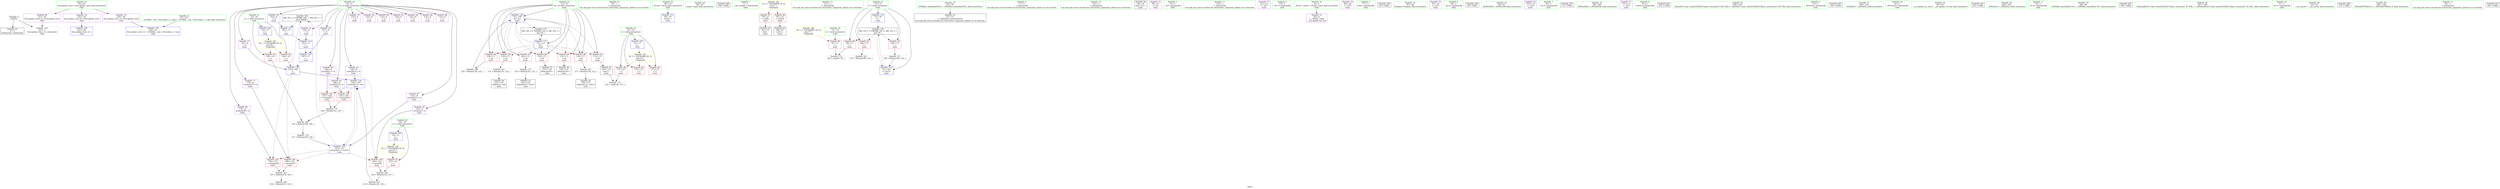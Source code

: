 digraph "SVFG" {
	label="SVFG";

	Node0x5582c7c76f10 [shape=record,color=grey,label="{NodeID: 0\nNullPtr}"];
	Node0x5582c7c76f10 -> Node0x5582c7c79160[style=solid];
	Node0x5582c7c76f10 -> Node0x5582c7c7a2f0[style=solid];
	Node0x5582c7c88830 [shape=record,color=black,label="{NodeID: 180\nMR_18V_2 = PHI(MR_18V_7, MR_18V_1, )\npts\{150000 \}\n}"];
	Node0x5582c7c88830 -> Node0x5582c7c7a590[style=dashed];
	Node0x5582c7c79770 [shape=record,color=red,label="{NodeID: 97\n142\<--75\n\<--i6\nmain\n}"];
	Node0x5582c7c79770 -> Node0x5582c7c823d0[style=solid];
	Node0x5582c7c77710 [shape=record,color=green,label="{NodeID: 14\n78\<--1\n\<--dummyObj\nCan only get source location for instruction, argument, global var or function.}"];
	Node0x5582c7c7a3f0 [shape=record,color=blue,label="{NodeID: 111\n69\<--78\nretval\<--\nmain\n}"];
	Node0x5582c7c78420 [shape=record,color=green,label="{NodeID: 28\n66\<--67\nmain\<--main_field_insensitive\n}"];
	Node0x5582c7c91ef0 [shape=record,color=black,label="{NodeID: 208\n186 = PHI()\n}"];
	Node0x5582c7c79160 [shape=record,color=black,label="{NodeID: 42\n2\<--3\ndummyVal\<--dummyVal\n}"];
	Node0x5582c7c7ad40 [shape=record,color=purple,label="{NodeID: 56\n107\<--8\n\<--d\nmain\n}"];
	Node0x5582c7c7ad40 -> Node0x5582c7c7ef00[style=solid];
	Node0x5582c7c7b8a0 [shape=record,color=purple,label="{NodeID: 70\n178\<--8\n\<--d\nmain\n}"];
	Node0x5582c7c81ad0 [shape=record,color=grey,label="{NodeID: 167\n181 = Binary(176, 180, )\n}"];
	Node0x5582c7c81ad0 -> Node0x5582c7c81dd0[style=solid];
	Node0x5582c7c7c490 [shape=record,color=red,label="{NodeID: 84\n117\<--21\n\<--l\nmain\n}"];
	Node0x5582c7c7c490 -> Node0x5582c7c826d0[style=solid];
	Node0x5582c7c651a0 [shape=record,color=green,label="{NodeID: 1\n7\<--1\n__dso_handle\<--dummyObj\nGlob }"];
	Node0x5582c7c88d30 [shape=record,color=yellow,style=double,label="{NodeID: 181\n2V_1 = ENCHI(MR_2V_0)\npts\{1 \}\nFun[main]}"];
	Node0x5582c7c88d30 -> Node0x5582c7c7c700[style=dashed];
	Node0x5582c7c88d30 -> Node0x5582c7c7c7d0[style=dashed];
	Node0x5582c7c79840 [shape=record,color=red,label="{NodeID: 98\n152\<--75\n\<--i6\nmain\n}"];
	Node0x5582c7c79840 -> Node0x5582c7c7aa00[style=solid];
	Node0x5582c7c777e0 [shape=record,color=green,label="{NodeID: 15\n113\<--1\n\<--dummyObj\nCan only get source location for instruction, argument, global var or function.}"];
	Node0x5582c7c7a4c0 [shape=record,color=blue,label="{NodeID: 112\n73\<--78\ni\<--\nmain\n}"];
	Node0x5582c7c7a4c0 -> Node0x5582c7c87e30[style=dashed];
	Node0x5582c7c78520 [shape=record,color=green,label="{NodeID: 29\n69\<--70\nretval\<--retval_field_insensitive\nmain\n}"];
	Node0x5582c7c78520 -> Node0x5582c7c7a3f0[style=solid];
	Node0x5582c7c79260 [shape=record,color=black,label="{NodeID: 43\n52\<--53\n\<--_ZNSt8ios_base4InitD1Ev\nCan only get source location for instruction, argument, global var or function.}"];
	Node0x5582c7c7ae10 [shape=record,color=purple,label="{NodeID: 57\n110\<--8\n\<--d\nmain\n}"];
	Node0x5582c7c7ae10 -> Node0x5582c7c7efd0[style=solid];
	Node0x5582c7c7b970 [shape=record,color=purple,label="{NodeID: 71\n179\<--8\narrayidx27\<--d\nmain\n}"];
	Node0x5582c7c7b970 -> Node0x5582c7c79d20[style=solid];
	Node0x5582c7c81c50 [shape=record,color=grey,label="{NodeID: 168\n159 = Binary(158, 122, )\n}"];
	Node0x5582c7c81c50 -> Node0x5582c7c7f310[style=solid];
	Node0x5582c7c7c560 [shape=record,color=red,label="{NodeID: 85\n173\<--21\n\<--l\nmain\n}"];
	Node0x5582c7c64bd0 [shape=record,color=green,label="{NodeID: 2\n17\<--1\n\<--dummyObj\nCan only get source location for instruction, argument, global var or function.}"];
	Node0x5582c7c89850 [shape=record,color=yellow,style=double,label="{NodeID: 182\n4V_1 = ENCHI(MR_4V_0)\npts\{18 \}\nFun[main]}"];
	Node0x5582c7c89850 -> Node0x5582c7c7c220[style=dashed];
	Node0x5582c7c79910 [shape=record,color=red,label="{NodeID: 99\n158\<--75\n\<--i6\nmain\n}"];
	Node0x5582c7c79910 -> Node0x5582c7c81c50[style=solid];
	Node0x5582c7c778b0 [shape=record,color=green,label="{NodeID: 16\n122\<--1\n\<--dummyObj\nCan only get source location for instruction, argument, global var or function.}"];
	Node0x5582c7c7a590 [shape=record,color=blue,label="{NodeID: 113\n103\<--17\n\<--\nmain\n}"];
	Node0x5582c7c7a590 -> Node0x5582c7c7ee70[style=dashed];
	Node0x5582c7c785f0 [shape=record,color=green,label="{NodeID: 30\n71\<--72\nt\<--t_field_insensitive\nmain\n}"];
	Node0x5582c7c785f0 -> Node0x5582c7c7c8a0[style=solid];
	Node0x5582c7c79360 [shape=record,color=black,label="{NodeID: 44\n68\<--78\nmain_ret\<--\nmain\n}"];
	Node0x5582c7c7aee0 [shape=record,color=purple,label="{NodeID: 58\n124\<--8\n\<--d\nmain\n}"];
	Node0x5582c7c7ba40 [shape=record,color=purple,label="{NodeID: 72\n80\<--23\n\<--.str\nmain\n}"];
	Node0x5582c7c81dd0 [shape=record,color=grey,label="{NodeID: 169\n182 = Binary(181, 130, )\n}"];
	Node0x5582c7c7c630 [shape=record,color=red,label="{NodeID: 86\n177\<--21\n\<--l\nmain\n}"];
	Node0x5582c7c64c60 [shape=record,color=green,label="{NodeID: 3\n23\<--1\n.str\<--dummyObj\nGlob }"];
	Node0x5582c7c89930 [shape=record,color=yellow,style=double,label="{NodeID: 183\n6V_1 = ENCHI(MR_6V_0)\npts\{20 \}\nFun[main]}"];
	Node0x5582c7c89930 -> Node0x5582c7c7c2f0[style=dashed];
	Node0x5582c7c89930 -> Node0x5582c7c7c3c0[style=dashed];
	Node0x5582c7c799e0 [shape=record,color=red,label="{NodeID: 100\n126\<--125\n\<--arrayidx\nmain\n}"];
	Node0x5582c7c799e0 -> Node0x5582c7c81650[style=solid];
	Node0x5582c7c77980 [shape=record,color=green,label="{NodeID: 17\n130\<--1\n\<--dummyObj\nCan only get source location for instruction, argument, global var or function.}"];
	Node0x5582c7c7ee70 [shape=record,color=blue,label="{NodeID: 114\n105\<--17\n\<--\nmain\n}"];
	Node0x5582c7c7ee70 -> Node0x5582c7c7ef00[style=dashed];
	Node0x5582c7c786c0 [shape=record,color=green,label="{NodeID: 31\n73\<--74\ni\<--i_field_insensitive\nmain\n}"];
	Node0x5582c7c786c0 -> Node0x5582c7c7c970[style=solid];
	Node0x5582c7c786c0 -> Node0x5582c7c7ca40[style=solid];
	Node0x5582c7c786c0 -> Node0x5582c7c7cb10[style=solid];
	Node0x5582c7c786c0 -> Node0x5582c7c7a4c0[style=solid];
	Node0x5582c7c786c0 -> Node0x5582c7c7f3e0[style=solid];
	Node0x5582c7c79430 [shape=record,color=black,label="{NodeID: 45\n82\<--79\ncall\<--\nmain\n}"];
	Node0x5582c7c7afb0 [shape=record,color=purple,label="{NodeID: 59\n125\<--8\narrayidx\<--d\nmain\n}"];
	Node0x5582c7c7afb0 -> Node0x5582c7c799e0[style=solid];
	Node0x5582c7c7bb10 [shape=record,color=purple,label="{NodeID: 73\n81\<--25\n\<--.str.1\nmain\n}"];
	Node0x5582c7c81f50 [shape=record,color=grey,label="{NodeID: 170\n151 = Binary(150, 130, )\n}"];
	Node0x5582c7c81f50 -> Node0x5582c7c7f240[style=solid];
	Node0x5582c7c7c700 [shape=record,color=red,label="{NodeID: 87\n79\<--27\n\<--stdin\nmain\n}"];
	Node0x5582c7c7c700 -> Node0x5582c7c79430[style=solid];
	Node0x5582c7c76930 [shape=record,color=green,label="{NodeID: 4\n25\<--1\n.str.1\<--dummyObj\nGlob }"];
	Node0x5582c7c89a10 [shape=record,color=yellow,style=double,label="{NodeID: 184\n8V_1 = ENCHI(MR_8V_0)\npts\{22 \}\nFun[main]}"];
	Node0x5582c7c89a10 -> Node0x5582c7c7c490[style=dashed];
	Node0x5582c7c89a10 -> Node0x5582c7c7c560[style=dashed];
	Node0x5582c7c89a10 -> Node0x5582c7c7c630[style=dashed];
	Node0x5582c7c79ab0 [shape=record,color=red,label="{NodeID: 101\n141\<--140\n\<--arrayidx14\nmain\n}"];
	Node0x5582c7c79ab0 -> Node0x5582c7c82250[style=solid];
	Node0x5582c7c77a50 [shape=record,color=green,label="{NodeID: 18\n4\<--6\n_ZStL8__ioinit\<--_ZStL8__ioinit_field_insensitive\nGlob }"];
	Node0x5582c7c77a50 -> Node0x5582c7c7aad0[style=solid];
	Node0x5582c7c7ef00 [shape=record,color=blue,label="{NodeID: 115\n107\<--17\n\<--\nmain\n}"];
	Node0x5582c7c7ef00 -> Node0x5582c7c7efd0[style=dashed];
	Node0x5582c7c78790 [shape=record,color=green,label="{NodeID: 32\n75\<--76\ni6\<--i6_field_insensitive\nmain\n}"];
	Node0x5582c7c78790 -> Node0x5582c7c7cbe0[style=solid];
	Node0x5582c7c78790 -> Node0x5582c7c7ccb0[style=solid];
	Node0x5582c7c78790 -> Node0x5582c7c7cd80[style=solid];
	Node0x5582c7c78790 -> Node0x5582c7c796a0[style=solid];
	Node0x5582c7c78790 -> Node0x5582c7c79770[style=solid];
	Node0x5582c7c78790 -> Node0x5582c7c79840[style=solid];
	Node0x5582c7c78790 -> Node0x5582c7c79910[style=solid];
	Node0x5582c7c78790 -> Node0x5582c7c7f0a0[style=solid];
	Node0x5582c7c78790 -> Node0x5582c7c7f310[style=solid];
	Node0x5582c7c79500 [shape=record,color=black,label="{NodeID: 46\n88\<--85\ncall1\<--\nmain\n}"];
	Node0x5582c7c7b080 [shape=record,color=purple,label="{NodeID: 60\n133\<--8\n\<--d\nmain\n}"];
	Node0x5582c7c7bbe0 [shape=record,color=purple,label="{NodeID: 74\n86\<--28\n\<--.str.2\nmain\n}"];
	Node0x5582c7c820d0 [shape=record,color=grey,label="{NodeID: 171\n193 = Binary(192, 122, )\n}"];
	Node0x5582c7c820d0 -> Node0x5582c7c7f3e0[style=solid];
	Node0x5582c7c7c7d0 [shape=record,color=red,label="{NodeID: 88\n85\<--32\n\<--stdout\nmain\n}"];
	Node0x5582c7c7c7d0 -> Node0x5582c7c79500[style=solid];
	Node0x5582c7c769c0 [shape=record,color=green,label="{NodeID: 5\n27\<--1\nstdin\<--dummyObj\nGlob }"];
	Node0x5582c7c79b80 [shape=record,color=red,label="{NodeID: 102\n147\<--146\n\<--arrayidx17\nmain\n}"];
	Node0x5582c7c79b80 -> Node0x5582c7c82250[style=solid];
	Node0x5582c7c77b20 [shape=record,color=green,label="{NodeID: 19\n8\<--15\nd\<--d_field_insensitive\nGlob }"];
	Node0x5582c7c77b20 -> Node0x5582c7c7aba0[style=solid];
	Node0x5582c7c77b20 -> Node0x5582c7c7ac70[style=solid];
	Node0x5582c7c77b20 -> Node0x5582c7c7ad40[style=solid];
	Node0x5582c7c77b20 -> Node0x5582c7c7ae10[style=solid];
	Node0x5582c7c77b20 -> Node0x5582c7c7aee0[style=solid];
	Node0x5582c7c77b20 -> Node0x5582c7c7afb0[style=solid];
	Node0x5582c7c77b20 -> Node0x5582c7c7b080[style=solid];
	Node0x5582c7c77b20 -> Node0x5582c7c7b150[style=solid];
	Node0x5582c7c77b20 -> Node0x5582c7c7b220[style=solid];
	Node0x5582c7c77b20 -> Node0x5582c7c7b2f0[style=solid];
	Node0x5582c7c77b20 -> Node0x5582c7c7b3c0[style=solid];
	Node0x5582c7c77b20 -> Node0x5582c7c7b490[style=solid];
	Node0x5582c7c77b20 -> Node0x5582c7c7b560[style=solid];
	Node0x5582c7c77b20 -> Node0x5582c7c7b630[style=solid];
	Node0x5582c7c77b20 -> Node0x5582c7c7b700[style=solid];
	Node0x5582c7c77b20 -> Node0x5582c7c7b7d0[style=solid];
	Node0x5582c7c77b20 -> Node0x5582c7c7b8a0[style=solid];
	Node0x5582c7c77b20 -> Node0x5582c7c7b970[style=solid];
	Node0x5582c7a45b40 [shape=record,color=black,label="{NodeID: 199\n89 = PHI()\n}"];
	Node0x5582c7c7efd0 [shape=record,color=blue,label="{NodeID: 116\n110\<--109\n\<--\nmain\n}"];
	Node0x5582c7c7efd0 -> Node0x5582c7c799e0[style=dashed];
	Node0x5582c7c7efd0 -> Node0x5582c7c79c50[style=dashed];
	Node0x5582c7c7efd0 -> Node0x5582c7c79d20[style=dashed];
	Node0x5582c7c7efd0 -> Node0x5582c7c7f170[style=dashed];
	Node0x5582c7c7efd0 -> Node0x5582c7c88830[style=dashed];
	Node0x5582c7c78860 [shape=record,color=green,label="{NodeID: 33\n83\<--84\nfreopen\<--freopen_field_insensitive\n}"];
	Node0x5582c7c795d0 [shape=record,color=black,label="{NodeID: 47\n116\<--115\nconv\<--\nmain\n}"];
	Node0x5582c7c795d0 -> Node0x5582c7c826d0[style=solid];
	Node0x5582c7c7b150 [shape=record,color=purple,label="{NodeID: 61\n134\<--8\narrayidx11\<--d\nmain\n}"];
	Node0x5582c7c7b150 -> Node0x5582c7c7f170[style=solid];
	Node0x5582c7c7bcb0 [shape=record,color=purple,label="{NodeID: 75\n87\<--30\n\<--.str.3\nmain\n}"];
	Node0x5582c7c82250 [shape=record,color=grey,label="{NodeID: 172\n148 = Binary(141, 147, )\n}"];
	Node0x5582c7c82250 -> Node0x5582c7c81950[style=solid];
	Node0x5582c7c7c8a0 [shape=record,color=red,label="{NodeID: 89\n95\<--71\n\<--t\nmain\n}"];
	Node0x5582c7c7c8a0 -> Node0x5582c7c82550[style=solid];
	Node0x5582c7c76a50 [shape=record,color=green,label="{NodeID: 6\n28\<--1\n.str.2\<--dummyObj\nGlob }"];
	Node0x5582c7c89bd0 [shape=record,color=yellow,style=double,label="{NodeID: 186\n12V_1 = ENCHI(MR_12V_0)\npts\{72 \}\nFun[main]}"];
	Node0x5582c7c89bd0 -> Node0x5582c7c7c8a0[style=dashed];
	Node0x5582c7c79c50 [shape=record,color=red,label="{NodeID: 103\n176\<--175\n\<--arrayidx26\nmain\n}"];
	Node0x5582c7c79c50 -> Node0x5582c7c81ad0[style=solid];
	Node0x5582c7c77c20 [shape=record,color=green,label="{NodeID: 20\n16\<--18\nc\<--c_field_insensitive\nGlob }"];
	Node0x5582c7c77c20 -> Node0x5582c7c7c220[style=solid];
	Node0x5582c7c77c20 -> Node0x5582c7c79df0[style=solid];
	Node0x5582c7c90ca0 [shape=record,color=black,label="{NodeID: 200\n98 = PHI()\n}"];
	Node0x5582c7c7f0a0 [shape=record,color=blue,label="{NodeID: 117\n75\<--113\ni6\<--\nmain\n}"];
	Node0x5582c7c7f0a0 -> Node0x5582c7c7cbe0[style=dashed];
	Node0x5582c7c7f0a0 -> Node0x5582c7c7ccb0[style=dashed];
	Node0x5582c7c7f0a0 -> Node0x5582c7c7cd80[style=dashed];
	Node0x5582c7c7f0a0 -> Node0x5582c7c796a0[style=dashed];
	Node0x5582c7c7f0a0 -> Node0x5582c7c79770[style=dashed];
	Node0x5582c7c7f0a0 -> Node0x5582c7c79840[style=dashed];
	Node0x5582c7c7f0a0 -> Node0x5582c7c79910[style=dashed];
	Node0x5582c7c7f0a0 -> Node0x5582c7c7f310[style=dashed];
	Node0x5582c7c7f0a0 -> Node0x5582c7c88330[style=dashed];
	Node0x5582c7c78960 [shape=record,color=green,label="{NodeID: 34\n90\<--91\n_ZNSirsERi\<--_ZNSirsERi_field_insensitive\n}"];
	Node0x5582c7c7a6c0 [shape=record,color=black,label="{NodeID: 48\n123\<--121\nidxprom\<--sub\nmain\n}"];
	Node0x5582c7c7b220 [shape=record,color=purple,label="{NodeID: 62\n139\<--8\n\<--d\nmain\n}"];
	Node0x5582c7c7bd80 [shape=record,color=purple,label="{NodeID: 76\n162\<--35\n\<--.str.4\nmain\n}"];
	Node0x5582c7c823d0 [shape=record,color=grey,label="{NodeID: 173\n143 = Binary(142, 122, )\n}"];
	Node0x5582c7c823d0 -> Node0x5582c7c7a930[style=solid];
	Node0x5582c7c7c970 [shape=record,color=red,label="{NodeID: 90\n94\<--73\n\<--i\nmain\n}"];
	Node0x5582c7c7c970 -> Node0x5582c7c82550[style=solid];
	Node0x5582c7c76ae0 [shape=record,color=green,label="{NodeID: 7\n30\<--1\n.str.3\<--dummyObj\nGlob }"];
	Node0x5582c7c79d20 [shape=record,color=red,label="{NodeID: 104\n180\<--179\n\<--arrayidx27\nmain\n}"];
	Node0x5582c7c79d20 -> Node0x5582c7c81ad0[style=solid];
	Node0x5582c7c77d20 [shape=record,color=green,label="{NodeID: 21\n19\<--20\nv\<--v_field_insensitive\nGlob }"];
	Node0x5582c7c77d20 -> Node0x5582c7c7c2f0[style=solid];
	Node0x5582c7c77d20 -> Node0x5582c7c7c3c0[style=solid];
	Node0x5582c7c77d20 -> Node0x5582c7c79ef0[style=solid];
	Node0x5582c7c917f0 [shape=record,color=black,label="{NodeID: 201\n51 = PHI()\n}"];
	Node0x5582c7c7f170 [shape=record,color=blue,label="{NodeID: 118\n134\<--129\narrayidx11\<--rem\nmain\n}"];
	Node0x5582c7c7f170 -> Node0x5582c7c79ab0[style=dashed];
	Node0x5582c7c7f170 -> Node0x5582c7c79b80[style=dashed];
	Node0x5582c7c7f170 -> Node0x5582c7c7f240[style=dashed];
	Node0x5582c7c78a60 [shape=record,color=green,label="{NodeID: 35\n99\<--100\n_ZNSirsERx\<--_ZNSirsERx_field_insensitive\n}"];
	Node0x5582c7c7a790 [shape=record,color=black,label="{NodeID: 49\n132\<--131\nidxprom10\<--\nmain\n}"];
	Node0x5582c7c7b2f0 [shape=record,color=purple,label="{NodeID: 63\n140\<--8\narrayidx14\<--d\nmain\n}"];
	Node0x5582c7c7b2f0 -> Node0x5582c7c79ab0[style=solid];
	Node0x5582c7c7be50 [shape=record,color=purple,label="{NodeID: 77\n171\<--37\n\<--.str.5\nmain\n}"];
	Node0x5582c7c82550 [shape=record,color=grey,label="{NodeID: 174\n96 = cmp(94, 95, )\n}"];
	Node0x5582c7c7ca40 [shape=record,color=red,label="{NodeID: 91\n166\<--73\n\<--i\nmain\n}"];
	Node0x5582c7c7ca40 -> Node0x5582c7c81350[style=solid];
	Node0x5582c7c773b0 [shape=record,color=green,label="{NodeID: 8\n32\<--1\nstdout\<--dummyObj\nGlob }"];
	Node0x5582c7c79df0 [shape=record,color=blue,label="{NodeID: 105\n16\<--17\nc\<--\nGlob }"];
	Node0x5582c7c79df0 -> Node0x5582c7c89850[style=dashed];
	Node0x5582c7c77e20 [shape=record,color=green,label="{NodeID: 22\n21\<--22\nl\<--l_field_insensitive\nGlob }"];
	Node0x5582c7c77e20 -> Node0x5582c7c7c490[style=solid];
	Node0x5582c7c77e20 -> Node0x5582c7c7c560[style=solid];
	Node0x5582c7c77e20 -> Node0x5582c7c7c630[style=solid];
	Node0x5582c7c77e20 -> Node0x5582c7c79ff0[style=solid];
	Node0x5582c7c918c0 [shape=record,color=black,label="{NodeID: 202\n101 = PHI()\n}"];
	Node0x5582c7c7f240 [shape=record,color=blue,label="{NodeID: 119\n155\<--151\narrayidx21\<--rem19\nmain\n}"];
	Node0x5582c7c7f240 -> Node0x5582c7c799e0[style=dashed];
	Node0x5582c7c7f240 -> Node0x5582c7c79c50[style=dashed];
	Node0x5582c7c7f240 -> Node0x5582c7c79d20[style=dashed];
	Node0x5582c7c7f240 -> Node0x5582c7c7f170[style=dashed];
	Node0x5582c7c7f240 -> Node0x5582c7c88830[style=dashed];
	Node0x5582c7c78b60 [shape=record,color=green,label="{NodeID: 36\n164\<--165\n_ZStlsISt11char_traitsIcEERSt13basic_ostreamIcT_ES5_PKc\<--_ZStlsISt11char_traitsIcEERSt13basic_ostreamIcT_ES5_PKc_field_insensitive\n}"];
	Node0x5582c7c7a860 [shape=record,color=black,label="{NodeID: 50\n138\<--137\nidxprom13\<--sub12\nmain\n}"];
	Node0x5582c7c7b3c0 [shape=record,color=purple,label="{NodeID: 64\n145\<--8\n\<--d\nmain\n}"];
	Node0x5582c7c811d0 [shape=record,color=grey,label="{NodeID: 161\n137 = Binary(136, 122, )\n}"];
	Node0x5582c7c811d0 -> Node0x5582c7c7a860[style=solid];
	Node0x5582c7c7bf20 [shape=record,color=purple,label="{NodeID: 78\n225\<--39\nllvm.global_ctors_0\<--llvm.global_ctors\nGlob }"];
	Node0x5582c7c7bf20 -> Node0x5582c7c7a0f0[style=solid];
	Node0x5582c7c826d0 [shape=record,color=grey,label="{NodeID: 175\n118 = cmp(116, 117, )\n}"];
	Node0x5582c7c7cb10 [shape=record,color=red,label="{NodeID: 92\n192\<--73\n\<--i\nmain\n}"];
	Node0x5582c7c7cb10 -> Node0x5582c7c820d0[style=solid];
	Node0x5582c7c77440 [shape=record,color=green,label="{NodeID: 9\n33\<--1\n_ZSt3cin\<--dummyObj\nGlob }"];
	Node0x5582c7c79ef0 [shape=record,color=blue,label="{NodeID: 106\n19\<--17\nv\<--\nGlob }"];
	Node0x5582c7c79ef0 -> Node0x5582c7c89930[style=dashed];
	Node0x5582c7c77f20 [shape=record,color=green,label="{NodeID: 23\n39\<--43\nllvm.global_ctors\<--llvm.global_ctors_field_insensitive\nGlob }"];
	Node0x5582c7c77f20 -> Node0x5582c7c7bf20[style=solid];
	Node0x5582c7c77f20 -> Node0x5582c7c7c020[style=solid];
	Node0x5582c7c77f20 -> Node0x5582c7c7c120[style=solid];
	Node0x5582c7c919f0 [shape=record,color=black,label="{NodeID: 203\n102 = PHI()\n}"];
	Node0x5582c7c7f310 [shape=record,color=blue,label="{NodeID: 120\n75\<--159\ni6\<--inc\nmain\n}"];
	Node0x5582c7c7f310 -> Node0x5582c7c7cbe0[style=dashed];
	Node0x5582c7c7f310 -> Node0x5582c7c7ccb0[style=dashed];
	Node0x5582c7c7f310 -> Node0x5582c7c7cd80[style=dashed];
	Node0x5582c7c7f310 -> Node0x5582c7c796a0[style=dashed];
	Node0x5582c7c7f310 -> Node0x5582c7c79770[style=dashed];
	Node0x5582c7c7f310 -> Node0x5582c7c79840[style=dashed];
	Node0x5582c7c7f310 -> Node0x5582c7c79910[style=dashed];
	Node0x5582c7c7f310 -> Node0x5582c7c7f310[style=dashed];
	Node0x5582c7c7f310 -> Node0x5582c7c88330[style=dashed];
	Node0x5582c7c78c60 [shape=record,color=green,label="{NodeID: 37\n169\<--170\n_ZNSolsEi\<--_ZNSolsEi_field_insensitive\n}"];
	Node0x5582c7c7a930 [shape=record,color=black,label="{NodeID: 51\n144\<--143\nidxprom16\<--sub15\nmain\n}"];
	Node0x5582c7c7b490 [shape=record,color=purple,label="{NodeID: 65\n146\<--8\narrayidx17\<--d\nmain\n}"];
	Node0x5582c7c7b490 -> Node0x5582c7c79b80[style=solid];
	Node0x5582c7c81350 [shape=record,color=grey,label="{NodeID: 162\n167 = Binary(166, 122, )\n}"];
	Node0x5582c7c7c020 [shape=record,color=purple,label="{NodeID: 79\n226\<--39\nllvm.global_ctors_1\<--llvm.global_ctors\nGlob }"];
	Node0x5582c7c7c020 -> Node0x5582c7c7a1f0[style=solid];
	Node0x5582c7c7cbe0 [shape=record,color=red,label="{NodeID: 93\n115\<--75\n\<--i6\nmain\n}"];
	Node0x5582c7c7cbe0 -> Node0x5582c7c795d0[style=solid];
	Node0x5582c7c774d0 [shape=record,color=green,label="{NodeID: 10\n34\<--1\n_ZSt4cout\<--dummyObj\nGlob }"];
	Node0x5582c7c79ff0 [shape=record,color=blue,label="{NodeID: 107\n21\<--17\nl\<--\nGlob }"];
	Node0x5582c7c79ff0 -> Node0x5582c7c89a10[style=dashed];
	Node0x5582c7c78020 [shape=record,color=green,label="{NodeID: 24\n44\<--45\n__cxx_global_var_init\<--__cxx_global_var_init_field_insensitive\n}"];
	Node0x5582c7c91ac0 [shape=record,color=black,label="{NodeID: 204\n163 = PHI()\n}"];
	Node0x5582c7c7f3e0 [shape=record,color=blue,label="{NodeID: 121\n73\<--193\ni\<--inc33\nmain\n}"];
	Node0x5582c7c7f3e0 -> Node0x5582c7c87e30[style=dashed];
	Node0x5582c7c78d60 [shape=record,color=green,label="{NodeID: 38\n184\<--185\n_ZNSolsEx\<--_ZNSolsEx_field_insensitive\n}"];
	Node0x5582c7c7aa00 [shape=record,color=black,label="{NodeID: 52\n153\<--152\nidxprom20\<--\nmain\n}"];
	Node0x5582c7c7b560 [shape=record,color=purple,label="{NodeID: 66\n154\<--8\n\<--d\nmain\n}"];
	Node0x5582c7c814d0 [shape=record,color=grey,label="{NodeID: 163\n121 = Binary(120, 122, )\n}"];
	Node0x5582c7c814d0 -> Node0x5582c7c7a6c0[style=solid];
	Node0x5582c7c7c120 [shape=record,color=purple,label="{NodeID: 80\n227\<--39\nllvm.global_ctors_2\<--llvm.global_ctors\nGlob }"];
	Node0x5582c7c7c120 -> Node0x5582c7c7a2f0[style=solid];
	Node0x5582c7c7ccb0 [shape=record,color=red,label="{NodeID: 94\n120\<--75\n\<--i6\nmain\n}"];
	Node0x5582c7c7ccb0 -> Node0x5582c7c814d0[style=solid];
	Node0x5582c7c77560 [shape=record,color=green,label="{NodeID: 11\n35\<--1\n.str.4\<--dummyObj\nGlob }"];
	Node0x5582c7c7a0f0 [shape=record,color=blue,label="{NodeID: 108\n225\<--40\nllvm.global_ctors_0\<--\nGlob }"];
	Node0x5582c7c78120 [shape=record,color=green,label="{NodeID: 25\n48\<--49\n_ZNSt8ios_base4InitC1Ev\<--_ZNSt8ios_base4InitC1Ev_field_insensitive\n}"];
	Node0x5582c7c91bf0 [shape=record,color=black,label="{NodeID: 205\n168 = PHI()\n}"];
	Node0x5582c7c78e60 [shape=record,color=green,label="{NodeID: 39\n187\<--188\n_ZSt4endlIcSt11char_traitsIcEERSt13basic_ostreamIT_T0_ES6_\<--_ZSt4endlIcSt11char_traitsIcEERSt13basic_ostreamIT_T0_ES6__field_insensitive\n}"];
	Node0x5582c7c7aad0 [shape=record,color=purple,label="{NodeID: 53\n50\<--4\n\<--_ZStL8__ioinit\n__cxx_global_var_init\n}"];
	Node0x5582c7c7b630 [shape=record,color=purple,label="{NodeID: 67\n155\<--8\narrayidx21\<--d\nmain\n}"];
	Node0x5582c7c7b630 -> Node0x5582c7c7f240[style=solid];
	Node0x5582c7c81650 [shape=record,color=grey,label="{NodeID: 164\n128 = Binary(126, 127, )\n}"];
	Node0x5582c7c81650 -> Node0x5582c7c817d0[style=solid];
	Node0x5582c7c7c220 [shape=record,color=red,label="{NodeID: 81\n127\<--16\n\<--c\nmain\n}"];
	Node0x5582c7c7c220 -> Node0x5582c7c81650[style=solid];
	Node0x5582c7c87e30 [shape=record,color=black,label="{NodeID: 178\nMR_14V_3 = PHI(MR_14V_4, MR_14V_2, )\npts\{74 \}\n}"];
	Node0x5582c7c87e30 -> Node0x5582c7c7c970[style=dashed];
	Node0x5582c7c87e30 -> Node0x5582c7c7ca40[style=dashed];
	Node0x5582c7c87e30 -> Node0x5582c7c7cb10[style=dashed];
	Node0x5582c7c87e30 -> Node0x5582c7c7f3e0[style=dashed];
	Node0x5582c7c7cd80 [shape=record,color=red,label="{NodeID: 95\n131\<--75\n\<--i6\nmain\n}"];
	Node0x5582c7c7cd80 -> Node0x5582c7c7a790[style=solid];
	Node0x5582c7c775f0 [shape=record,color=green,label="{NodeID: 12\n37\<--1\n.str.5\<--dummyObj\nGlob }"];
	Node0x5582c7c7a1f0 [shape=record,color=blue,label="{NodeID: 109\n226\<--41\nllvm.global_ctors_1\<--_GLOBAL__sub_I_Devushka_2_1.cpp\nGlob }"];
	Node0x5582c7c78220 [shape=record,color=green,label="{NodeID: 26\n54\<--55\n__cxa_atexit\<--__cxa_atexit_field_insensitive\n}"];
	Node0x5582c7c91cf0 [shape=record,color=black,label="{NodeID: 206\n172 = PHI()\n}"];
	Node0x5582c7c78f60 [shape=record,color=green,label="{NodeID: 40\n189\<--190\n_ZNSolsEPFRSoS_E\<--_ZNSolsEPFRSoS_E_field_insensitive\n}"];
	Node0x5582c7c7aba0 [shape=record,color=purple,label="{NodeID: 54\n103\<--8\n\<--d\nmain\n}"];
	Node0x5582c7c7aba0 -> Node0x5582c7c7a590[style=solid];
	Node0x5582c7c7b700 [shape=record,color=purple,label="{NodeID: 68\n174\<--8\n\<--d\nmain\n}"];
	Node0x5582c7c817d0 [shape=record,color=grey,label="{NodeID: 165\n129 = Binary(128, 130, )\n}"];
	Node0x5582c7c817d0 -> Node0x5582c7c7f170[style=solid];
	Node0x5582c7c7c2f0 [shape=record,color=red,label="{NodeID: 82\n109\<--19\n\<--v\nmain\n}"];
	Node0x5582c7c7c2f0 -> Node0x5582c7c7efd0[style=solid];
	Node0x5582c7c88330 [shape=record,color=black,label="{NodeID: 179\nMR_16V_2 = PHI(MR_16V_4, MR_16V_1, )\npts\{76 \}\n}"];
	Node0x5582c7c88330 -> Node0x5582c7c7f0a0[style=dashed];
	Node0x5582c7c796a0 [shape=record,color=red,label="{NodeID: 96\n136\<--75\n\<--i6\nmain\n}"];
	Node0x5582c7c796a0 -> Node0x5582c7c811d0[style=solid];
	Node0x5582c7c77680 [shape=record,color=green,label="{NodeID: 13\n40\<--1\n\<--dummyObj\nCan only get source location for instruction, argument, global var or function.}"];
	Node0x5582c7c7a2f0 [shape=record,color=blue, style = dotted,label="{NodeID: 110\n227\<--3\nllvm.global_ctors_2\<--dummyVal\nGlob }"];
	Node0x5582c7c78320 [shape=record,color=green,label="{NodeID: 27\n53\<--59\n_ZNSt8ios_base4InitD1Ev\<--_ZNSt8ios_base4InitD1Ev_field_insensitive\n}"];
	Node0x5582c7c78320 -> Node0x5582c7c79260[style=solid];
	Node0x5582c7c91dc0 [shape=record,color=black,label="{NodeID: 207\n183 = PHI()\n}"];
	Node0x5582c7c79060 [shape=record,color=green,label="{NodeID: 41\n41\<--221\n_GLOBAL__sub_I_Devushka_2_1.cpp\<--_GLOBAL__sub_I_Devushka_2_1.cpp_field_insensitive\n}"];
	Node0x5582c7c79060 -> Node0x5582c7c7a1f0[style=solid];
	Node0x5582c7c7ac70 [shape=record,color=purple,label="{NodeID: 55\n105\<--8\n\<--d\nmain\n}"];
	Node0x5582c7c7ac70 -> Node0x5582c7c7ee70[style=solid];
	Node0x5582c7c7b7d0 [shape=record,color=purple,label="{NodeID: 69\n175\<--8\narrayidx26\<--d\nmain\n}"];
	Node0x5582c7c7b7d0 -> Node0x5582c7c79c50[style=solid];
	Node0x5582c7c81950 [shape=record,color=grey,label="{NodeID: 166\n150 = Binary(148, 149, )\n}"];
	Node0x5582c7c81950 -> Node0x5582c7c81f50[style=solid];
	Node0x5582c7c7c3c0 [shape=record,color=red,label="{NodeID: 83\n149\<--19\n\<--v\nmain\n}"];
	Node0x5582c7c7c3c0 -> Node0x5582c7c81950[style=solid];
}
